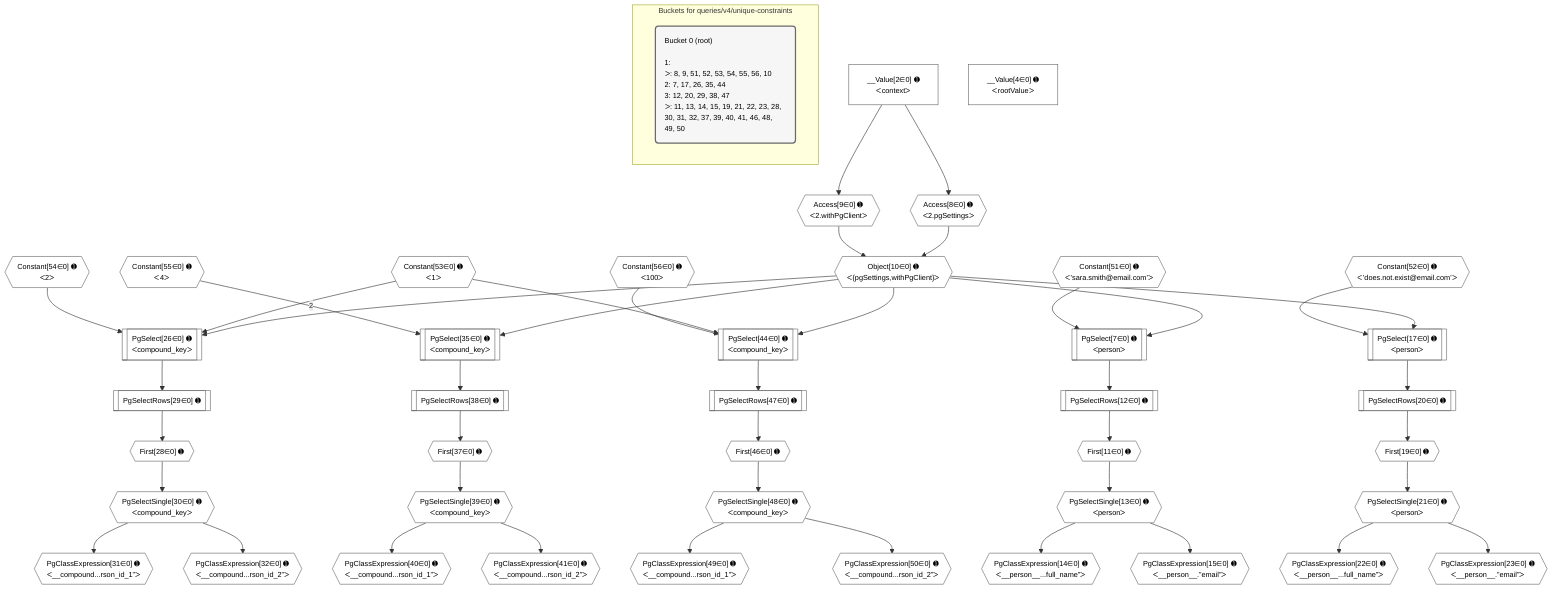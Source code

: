 %%{init: {'themeVariables': { 'fontSize': '12px'}}}%%
graph TD
    classDef path fill:#eee,stroke:#000,color:#000
    classDef plan fill:#fff,stroke-width:1px,color:#000
    classDef itemplan fill:#fff,stroke-width:2px,color:#000
    classDef unbatchedplan fill:#dff,stroke-width:1px,color:#000
    classDef sideeffectplan fill:#fcc,stroke-width:2px,color:#000
    classDef bucket fill:#f6f6f6,color:#000,stroke-width:2px,text-align:left


    %% plan dependencies
    PgSelect26[["PgSelect[26∈0] ➊<br />ᐸcompound_keyᐳ"]]:::plan
    Object10{{"Object[10∈0] ➊<br />ᐸ{pgSettings,withPgClient}ᐳ"}}:::plan
    Constant53{{"Constant[53∈0] ➊<br />ᐸ1ᐳ"}}:::plan
    Constant54{{"Constant[54∈0] ➊<br />ᐸ2ᐳ"}}:::plan
    Object10 & Constant53 & Constant54 --> PgSelect26
    PgSelect35[["PgSelect[35∈0] ➊<br />ᐸcompound_keyᐳ"]]:::plan
    Constant55{{"Constant[55∈0] ➊<br />ᐸ4ᐳ"}}:::plan
    Object10 --> PgSelect35
    Constant55 -- 2 --> PgSelect35
    PgSelect44[["PgSelect[44∈0] ➊<br />ᐸcompound_keyᐳ"]]:::plan
    Constant56{{"Constant[56∈0] ➊<br />ᐸ100ᐳ"}}:::plan
    Object10 & Constant53 & Constant56 --> PgSelect44
    PgSelect7[["PgSelect[7∈0] ➊<br />ᐸpersonᐳ"]]:::plan
    Constant51{{"Constant[51∈0] ➊<br />ᐸ'sara.smith@email.com'ᐳ"}}:::plan
    Object10 & Constant51 --> PgSelect7
    Access8{{"Access[8∈0] ➊<br />ᐸ2.pgSettingsᐳ"}}:::plan
    Access9{{"Access[9∈0] ➊<br />ᐸ2.withPgClientᐳ"}}:::plan
    Access8 & Access9 --> Object10
    PgSelect17[["PgSelect[17∈0] ➊<br />ᐸpersonᐳ"]]:::plan
    Constant52{{"Constant[52∈0] ➊<br />ᐸ'does.not.exist@email.com'ᐳ"}}:::plan
    Object10 & Constant52 --> PgSelect17
    __Value2["__Value[2∈0] ➊<br />ᐸcontextᐳ"]:::plan
    __Value2 --> Access8
    __Value2 --> Access9
    First11{{"First[11∈0] ➊"}}:::plan
    PgSelectRows12[["PgSelectRows[12∈0] ➊"]]:::plan
    PgSelectRows12 --> First11
    PgSelect7 --> PgSelectRows12
    PgSelectSingle13{{"PgSelectSingle[13∈0] ➊<br />ᐸpersonᐳ"}}:::plan
    First11 --> PgSelectSingle13
    PgClassExpression14{{"PgClassExpression[14∈0] ➊<br />ᐸ__person__...full_name”ᐳ"}}:::plan
    PgSelectSingle13 --> PgClassExpression14
    PgClassExpression15{{"PgClassExpression[15∈0] ➊<br />ᐸ__person__.”email”ᐳ"}}:::plan
    PgSelectSingle13 --> PgClassExpression15
    First19{{"First[19∈0] ➊"}}:::plan
    PgSelectRows20[["PgSelectRows[20∈0] ➊"]]:::plan
    PgSelectRows20 --> First19
    PgSelect17 --> PgSelectRows20
    PgSelectSingle21{{"PgSelectSingle[21∈0] ➊<br />ᐸpersonᐳ"}}:::plan
    First19 --> PgSelectSingle21
    PgClassExpression22{{"PgClassExpression[22∈0] ➊<br />ᐸ__person__...full_name”ᐳ"}}:::plan
    PgSelectSingle21 --> PgClassExpression22
    PgClassExpression23{{"PgClassExpression[23∈0] ➊<br />ᐸ__person__.”email”ᐳ"}}:::plan
    PgSelectSingle21 --> PgClassExpression23
    First28{{"First[28∈0] ➊"}}:::plan
    PgSelectRows29[["PgSelectRows[29∈0] ➊"]]:::plan
    PgSelectRows29 --> First28
    PgSelect26 --> PgSelectRows29
    PgSelectSingle30{{"PgSelectSingle[30∈0] ➊<br />ᐸcompound_keyᐳ"}}:::plan
    First28 --> PgSelectSingle30
    PgClassExpression31{{"PgClassExpression[31∈0] ➊<br />ᐸ__compound...rson_id_1”ᐳ"}}:::plan
    PgSelectSingle30 --> PgClassExpression31
    PgClassExpression32{{"PgClassExpression[32∈0] ➊<br />ᐸ__compound...rson_id_2”ᐳ"}}:::plan
    PgSelectSingle30 --> PgClassExpression32
    First37{{"First[37∈0] ➊"}}:::plan
    PgSelectRows38[["PgSelectRows[38∈0] ➊"]]:::plan
    PgSelectRows38 --> First37
    PgSelect35 --> PgSelectRows38
    PgSelectSingle39{{"PgSelectSingle[39∈0] ➊<br />ᐸcompound_keyᐳ"}}:::plan
    First37 --> PgSelectSingle39
    PgClassExpression40{{"PgClassExpression[40∈0] ➊<br />ᐸ__compound...rson_id_1”ᐳ"}}:::plan
    PgSelectSingle39 --> PgClassExpression40
    PgClassExpression41{{"PgClassExpression[41∈0] ➊<br />ᐸ__compound...rson_id_2”ᐳ"}}:::plan
    PgSelectSingle39 --> PgClassExpression41
    First46{{"First[46∈0] ➊"}}:::plan
    PgSelectRows47[["PgSelectRows[47∈0] ➊"]]:::plan
    PgSelectRows47 --> First46
    PgSelect44 --> PgSelectRows47
    PgSelectSingle48{{"PgSelectSingle[48∈0] ➊<br />ᐸcompound_keyᐳ"}}:::plan
    First46 --> PgSelectSingle48
    PgClassExpression49{{"PgClassExpression[49∈0] ➊<br />ᐸ__compound...rson_id_1”ᐳ"}}:::plan
    PgSelectSingle48 --> PgClassExpression49
    PgClassExpression50{{"PgClassExpression[50∈0] ➊<br />ᐸ__compound...rson_id_2”ᐳ"}}:::plan
    PgSelectSingle48 --> PgClassExpression50
    __Value4["__Value[4∈0] ➊<br />ᐸrootValueᐳ"]:::plan

    %% define steps

    subgraph "Buckets for queries/v4/unique-constraints"
    Bucket0("Bucket 0 (root)<br /><br />1: <br />ᐳ: 8, 9, 51, 52, 53, 54, 55, 56, 10<br />2: 7, 17, 26, 35, 44<br />3: 12, 20, 29, 38, 47<br />ᐳ: 11, 13, 14, 15, 19, 21, 22, 23, 28, 30, 31, 32, 37, 39, 40, 41, 46, 48, 49, 50"):::bucket
    classDef bucket0 stroke:#696969
    class Bucket0,__Value2,__Value4,PgSelect7,Access8,Access9,Object10,First11,PgSelectRows12,PgSelectSingle13,PgClassExpression14,PgClassExpression15,PgSelect17,First19,PgSelectRows20,PgSelectSingle21,PgClassExpression22,PgClassExpression23,PgSelect26,First28,PgSelectRows29,PgSelectSingle30,PgClassExpression31,PgClassExpression32,PgSelect35,First37,PgSelectRows38,PgSelectSingle39,PgClassExpression40,PgClassExpression41,PgSelect44,First46,PgSelectRows47,PgSelectSingle48,PgClassExpression49,PgClassExpression50,Constant51,Constant52,Constant53,Constant54,Constant55,Constant56 bucket0
    end